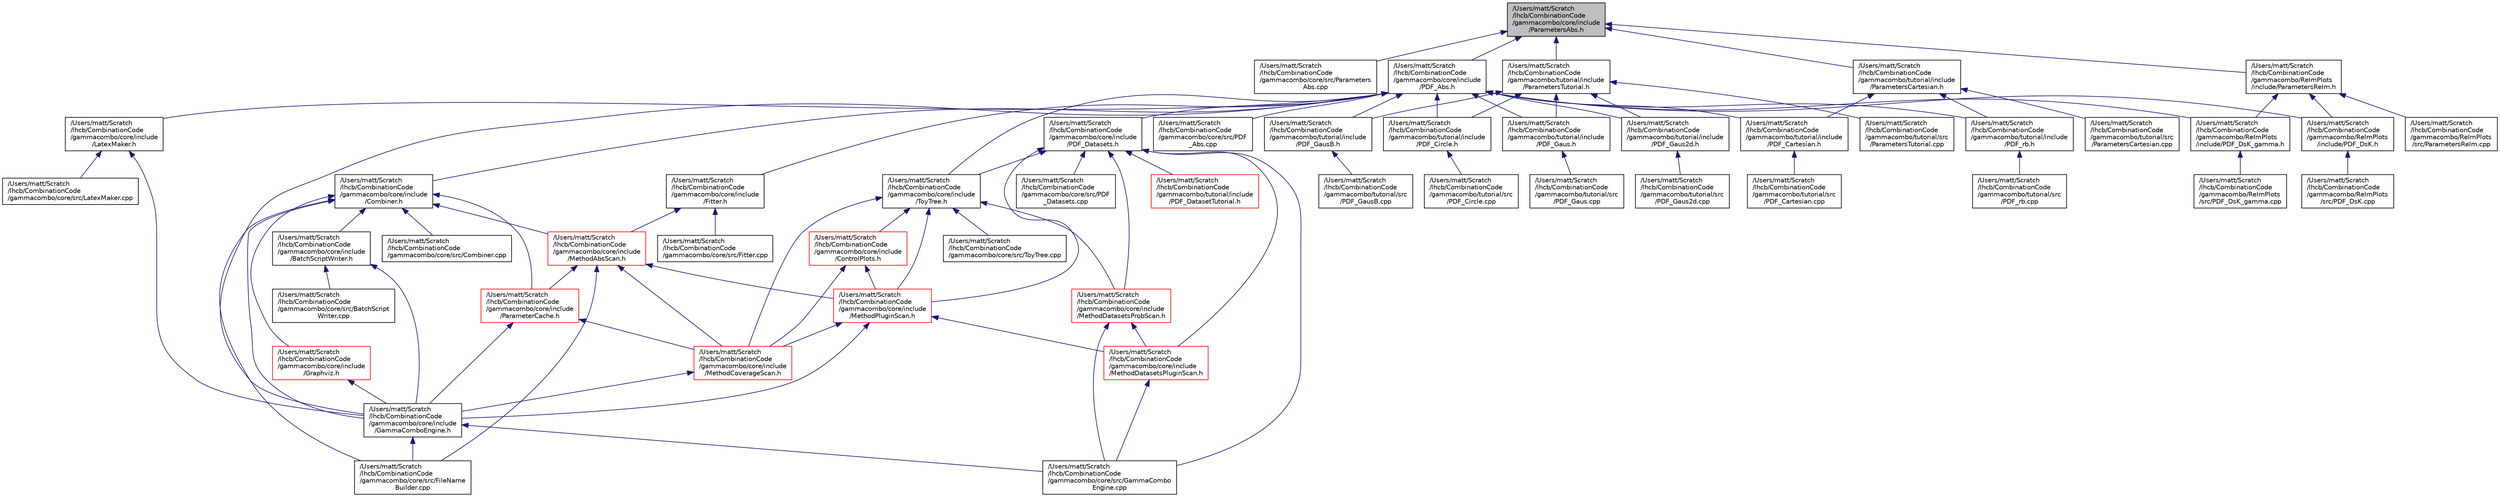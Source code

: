 digraph "/Users/matt/Scratch/lhcb/CombinationCode/gammacombo/core/include/ParametersAbs.h"
{
  edge [fontname="Helvetica",fontsize="10",labelfontname="Helvetica",labelfontsize="10"];
  node [fontname="Helvetica",fontsize="10",shape=record];
  Node39 [label="/Users/matt/Scratch\l/lhcb/CombinationCode\l/gammacombo/core/include\l/ParametersAbs.h",height=0.2,width=0.4,color="black", fillcolor="grey75", style="filled", fontcolor="black"];
  Node39 -> Node40 [dir="back",color="midnightblue",fontsize="10",style="solid",fontname="Helvetica"];
  Node40 [label="/Users/matt/Scratch\l/lhcb/CombinationCode\l/gammacombo/core/src/Parameters\lAbs.cpp",height=0.2,width=0.4,color="black", fillcolor="white", style="filled",URL="$_parameters_abs_8cpp.html"];
  Node39 -> Node41 [dir="back",color="midnightblue",fontsize="10",style="solid",fontname="Helvetica"];
  Node41 [label="/Users/matt/Scratch\l/lhcb/CombinationCode\l/gammacombo/core/include\l/PDF_Abs.h",height=0.2,width=0.4,color="black", fillcolor="white", style="filled",URL="$_p_d_f___abs_8h.html"];
  Node41 -> Node42 [dir="back",color="midnightblue",fontsize="10",style="solid",fontname="Helvetica"];
  Node42 [label="/Users/matt/Scratch\l/lhcb/CombinationCode\l/gammacombo/core/src/PDF\l_Abs.cpp",height=0.2,width=0.4,color="black", fillcolor="white", style="filled",URL="$_p_d_f___abs_8cpp.html"];
  Node41 -> Node43 [dir="back",color="midnightblue",fontsize="10",style="solid",fontname="Helvetica"];
  Node43 [label="/Users/matt/Scratch\l/lhcb/CombinationCode\l/gammacombo/core/include\l/Combiner.h",height=0.2,width=0.4,color="black", fillcolor="white", style="filled",URL="$_combiner_8h.html"];
  Node43 -> Node44 [dir="back",color="midnightblue",fontsize="10",style="solid",fontname="Helvetica"];
  Node44 [label="/Users/matt/Scratch\l/lhcb/CombinationCode\l/gammacombo/core/src/Combiner.cpp",height=0.2,width=0.4,color="black", fillcolor="white", style="filled",URL="$_combiner_8cpp.html"];
  Node43 -> Node45 [dir="back",color="midnightblue",fontsize="10",style="solid",fontname="Helvetica"];
  Node45 [label="/Users/matt/Scratch\l/lhcb/CombinationCode\l/gammacombo/core/src/FileName\lBuilder.cpp",height=0.2,width=0.4,color="black", fillcolor="white", style="filled",URL="$_file_name_builder_8cpp.html"];
  Node43 -> Node46 [dir="back",color="midnightblue",fontsize="10",style="solid",fontname="Helvetica"];
  Node46 [label="/Users/matt/Scratch\l/lhcb/CombinationCode\l/gammacombo/core/include\l/BatchScriptWriter.h",height=0.2,width=0.4,color="black", fillcolor="white", style="filled",URL="$_batch_script_writer_8h.html"];
  Node46 -> Node47 [dir="back",color="midnightblue",fontsize="10",style="solid",fontname="Helvetica"];
  Node47 [label="/Users/matt/Scratch\l/lhcb/CombinationCode\l/gammacombo/core/src/BatchScript\lWriter.cpp",height=0.2,width=0.4,color="black", fillcolor="white", style="filled",URL="$_batch_script_writer_8cpp.html"];
  Node46 -> Node48 [dir="back",color="midnightblue",fontsize="10",style="solid",fontname="Helvetica"];
  Node48 [label="/Users/matt/Scratch\l/lhcb/CombinationCode\l/gammacombo/core/include\l/GammaComboEngine.h",height=0.2,width=0.4,color="black", fillcolor="white", style="filled",URL="$_gamma_combo_engine_8h.html"];
  Node48 -> Node45 [dir="back",color="midnightblue",fontsize="10",style="solid",fontname="Helvetica"];
  Node48 -> Node49 [dir="back",color="midnightblue",fontsize="10",style="solid",fontname="Helvetica"];
  Node49 [label="/Users/matt/Scratch\l/lhcb/CombinationCode\l/gammacombo/core/src/GammaCombo\lEngine.cpp",height=0.2,width=0.4,color="black", fillcolor="white", style="filled",URL="$_gamma_combo_engine_8cpp.html"];
  Node43 -> Node50 [dir="back",color="midnightblue",fontsize="10",style="solid",fontname="Helvetica"];
  Node50 [label="/Users/matt/Scratch\l/lhcb/CombinationCode\l/gammacombo/core/include\l/MethodAbsScan.h",height=0.2,width=0.4,color="red", fillcolor="white", style="filled",URL="$_method_abs_scan_8h.html"];
  Node50 -> Node45 [dir="back",color="midnightblue",fontsize="10",style="solid",fontname="Helvetica"];
  Node50 -> Node56 [dir="back",color="midnightblue",fontsize="10",style="solid",fontname="Helvetica"];
  Node56 [label="/Users/matt/Scratch\l/lhcb/CombinationCode\l/gammacombo/core/include\l/MethodPluginScan.h",height=0.2,width=0.4,color="red", fillcolor="white", style="filled",URL="$_method_plugin_scan_8h.html"];
  Node56 -> Node48 [dir="back",color="midnightblue",fontsize="10",style="solid",fontname="Helvetica"];
  Node56 -> Node60 [dir="back",color="midnightblue",fontsize="10",style="solid",fontname="Helvetica"];
  Node60 [label="/Users/matt/Scratch\l/lhcb/CombinationCode\l/gammacombo/core/include\l/MethodCoverageScan.h",height=0.2,width=0.4,color="red", fillcolor="white", style="filled",URL="$_method_coverage_scan_8h.html"];
  Node60 -> Node48 [dir="back",color="midnightblue",fontsize="10",style="solid",fontname="Helvetica"];
  Node56 -> Node62 [dir="back",color="midnightblue",fontsize="10",style="solid",fontname="Helvetica"];
  Node62 [label="/Users/matt/Scratch\l/lhcb/CombinationCode\l/gammacombo/core/include\l/MethodDatasetsPluginScan.h",height=0.2,width=0.4,color="red", fillcolor="white", style="filled",URL="$_method_datasets_plugin_scan_8h.html"];
  Node62 -> Node49 [dir="back",color="midnightblue",fontsize="10",style="solid",fontname="Helvetica"];
  Node50 -> Node60 [dir="back",color="midnightblue",fontsize="10",style="solid",fontname="Helvetica"];
  Node50 -> Node80 [dir="back",color="midnightblue",fontsize="10",style="solid",fontname="Helvetica"];
  Node80 [label="/Users/matt/Scratch\l/lhcb/CombinationCode\l/gammacombo/core/include\l/ParameterCache.h",height=0.2,width=0.4,color="red", fillcolor="white", style="filled",URL="$_parameter_cache_8h.html"];
  Node80 -> Node60 [dir="back",color="midnightblue",fontsize="10",style="solid",fontname="Helvetica"];
  Node80 -> Node48 [dir="back",color="midnightblue",fontsize="10",style="solid",fontname="Helvetica"];
  Node43 -> Node48 [dir="back",color="midnightblue",fontsize="10",style="solid",fontname="Helvetica"];
  Node43 -> Node82 [dir="back",color="midnightblue",fontsize="10",style="solid",fontname="Helvetica"];
  Node82 [label="/Users/matt/Scratch\l/lhcb/CombinationCode\l/gammacombo/core/include\l/Graphviz.h",height=0.2,width=0.4,color="red", fillcolor="white", style="filled",URL="$_graphviz_8h.html"];
  Node82 -> Node48 [dir="back",color="midnightblue",fontsize="10",style="solid",fontname="Helvetica"];
  Node43 -> Node80 [dir="back",color="midnightblue",fontsize="10",style="solid",fontname="Helvetica"];
  Node41 -> Node84 [dir="back",color="midnightblue",fontsize="10",style="solid",fontname="Helvetica"];
  Node84 [label="/Users/matt/Scratch\l/lhcb/CombinationCode\l/gammacombo/core/include\l/Fitter.h",height=0.2,width=0.4,color="black", fillcolor="white", style="filled",URL="$_fitter_8h.html"];
  Node84 -> Node85 [dir="back",color="midnightblue",fontsize="10",style="solid",fontname="Helvetica"];
  Node85 [label="/Users/matt/Scratch\l/lhcb/CombinationCode\l/gammacombo/core/src/Fitter.cpp",height=0.2,width=0.4,color="black", fillcolor="white", style="filled",URL="$_fitter_8cpp.html"];
  Node84 -> Node50 [dir="back",color="midnightblue",fontsize="10",style="solid",fontname="Helvetica"];
  Node41 -> Node64 [dir="back",color="midnightblue",fontsize="10",style="solid",fontname="Helvetica"];
  Node64 [label="/Users/matt/Scratch\l/lhcb/CombinationCode\l/gammacombo/core/include\l/ToyTree.h",height=0.2,width=0.4,color="black", fillcolor="white", style="filled",URL="$_toy_tree_8h.html"];
  Node64 -> Node65 [dir="back",color="midnightblue",fontsize="10",style="solid",fontname="Helvetica"];
  Node65 [label="/Users/matt/Scratch\l/lhcb/CombinationCode\l/gammacombo/core/src/ToyTree.cpp",height=0.2,width=0.4,color="black", fillcolor="white", style="filled",URL="$_toy_tree_8cpp.html"];
  Node64 -> Node54 [dir="back",color="midnightblue",fontsize="10",style="solid",fontname="Helvetica"];
  Node54 [label="/Users/matt/Scratch\l/lhcb/CombinationCode\l/gammacombo/core/include\l/ControlPlots.h",height=0.2,width=0.4,color="red", fillcolor="white", style="filled",URL="$_control_plots_8h.html"];
  Node54 -> Node56 [dir="back",color="midnightblue",fontsize="10",style="solid",fontname="Helvetica"];
  Node54 -> Node60 [dir="back",color="midnightblue",fontsize="10",style="solid",fontname="Helvetica"];
  Node64 -> Node56 [dir="back",color="midnightblue",fontsize="10",style="solid",fontname="Helvetica"];
  Node64 -> Node60 [dir="back",color="midnightblue",fontsize="10",style="solid",fontname="Helvetica"];
  Node64 -> Node66 [dir="back",color="midnightblue",fontsize="10",style="solid",fontname="Helvetica"];
  Node66 [label="/Users/matt/Scratch\l/lhcb/CombinationCode\l/gammacombo/core/include\l/MethodDatasetsProbScan.h",height=0.2,width=0.4,color="red", fillcolor="white", style="filled",URL="$_method_datasets_prob_scan_8h.html"];
  Node66 -> Node49 [dir="back",color="midnightblue",fontsize="10",style="solid",fontname="Helvetica"];
  Node66 -> Node62 [dir="back",color="midnightblue",fontsize="10",style="solid",fontname="Helvetica"];
  Node41 -> Node86 [dir="back",color="midnightblue",fontsize="10",style="solid",fontname="Helvetica"];
  Node86 [label="/Users/matt/Scratch\l/lhcb/CombinationCode\l/gammacombo/core/include\l/PDF_Datasets.h",height=0.2,width=0.4,color="black", fillcolor="white", style="filled",URL="$_p_d_f___datasets_8h.html"];
  Node86 -> Node49 [dir="back",color="midnightblue",fontsize="10",style="solid",fontname="Helvetica"];
  Node86 -> Node87 [dir="back",color="midnightblue",fontsize="10",style="solid",fontname="Helvetica"];
  Node87 [label="/Users/matt/Scratch\l/lhcb/CombinationCode\l/gammacombo/core/src/PDF\l_Datasets.cpp",height=0.2,width=0.4,color="black", fillcolor="white", style="filled",URL="$_p_d_f___datasets_8cpp.html"];
  Node86 -> Node64 [dir="back",color="midnightblue",fontsize="10",style="solid",fontname="Helvetica"];
  Node86 -> Node56 [dir="back",color="midnightblue",fontsize="10",style="solid",fontname="Helvetica"];
  Node86 -> Node66 [dir="back",color="midnightblue",fontsize="10",style="solid",fontname="Helvetica"];
  Node86 -> Node62 [dir="back",color="midnightblue",fontsize="10",style="solid",fontname="Helvetica"];
  Node86 -> Node88 [dir="back",color="midnightblue",fontsize="10",style="solid",fontname="Helvetica"];
  Node88 [label="/Users/matt/Scratch\l/lhcb/CombinationCode\l/gammacombo/tutorial/include\l/PDF_DatasetTutorial.h",height=0.2,width=0.4,color="red", fillcolor="white", style="filled",URL="$_p_d_f___dataset_tutorial_8h.html"];
  Node41 -> Node48 [dir="back",color="midnightblue",fontsize="10",style="solid",fontname="Helvetica"];
  Node41 -> Node90 [dir="back",color="midnightblue",fontsize="10",style="solid",fontname="Helvetica"];
  Node90 [label="/Users/matt/Scratch\l/lhcb/CombinationCode\l/gammacombo/core/include\l/LatexMaker.h",height=0.2,width=0.4,color="black", fillcolor="white", style="filled",URL="$_latex_maker_8h.html"];
  Node90 -> Node91 [dir="back",color="midnightblue",fontsize="10",style="solid",fontname="Helvetica"];
  Node91 [label="/Users/matt/Scratch\l/lhcb/CombinationCode\l/gammacombo/core/src/LatexMaker.cpp",height=0.2,width=0.4,color="black", fillcolor="white", style="filled",URL="$_latex_maker_8cpp.html"];
  Node90 -> Node48 [dir="back",color="midnightblue",fontsize="10",style="solid",fontname="Helvetica"];
  Node41 -> Node92 [dir="back",color="midnightblue",fontsize="10",style="solid",fontname="Helvetica"];
  Node92 [label="/Users/matt/Scratch\l/lhcb/CombinationCode\l/gammacombo/tutorial/include\l/PDF_Cartesian.h",height=0.2,width=0.4,color="black", fillcolor="white", style="filled",URL="$_p_d_f___cartesian_8h.html"];
  Node92 -> Node93 [dir="back",color="midnightblue",fontsize="10",style="solid",fontname="Helvetica"];
  Node93 [label="/Users/matt/Scratch\l/lhcb/CombinationCode\l/gammacombo/tutorial/src\l/PDF_Cartesian.cpp",height=0.2,width=0.4,color="black", fillcolor="white", style="filled",URL="$_p_d_f___cartesian_8cpp.html"];
  Node41 -> Node94 [dir="back",color="midnightblue",fontsize="10",style="solid",fontname="Helvetica"];
  Node94 [label="/Users/matt/Scratch\l/lhcb/CombinationCode\l/gammacombo/tutorial/include\l/PDF_Circle.h",height=0.2,width=0.4,color="black", fillcolor="white", style="filled",URL="$_p_d_f___circle_8h.html"];
  Node94 -> Node95 [dir="back",color="midnightblue",fontsize="10",style="solid",fontname="Helvetica"];
  Node95 [label="/Users/matt/Scratch\l/lhcb/CombinationCode\l/gammacombo/tutorial/src\l/PDF_Circle.cpp",height=0.2,width=0.4,color="black", fillcolor="white", style="filled",URL="$_p_d_f___circle_8cpp.html"];
  Node41 -> Node96 [dir="back",color="midnightblue",fontsize="10",style="solid",fontname="Helvetica"];
  Node96 [label="/Users/matt/Scratch\l/lhcb/CombinationCode\l/gammacombo/tutorial/include\l/PDF_Gaus.h",height=0.2,width=0.4,color="black", fillcolor="white", style="filled",URL="$_p_d_f___gaus_8h.html"];
  Node96 -> Node97 [dir="back",color="midnightblue",fontsize="10",style="solid",fontname="Helvetica"];
  Node97 [label="/Users/matt/Scratch\l/lhcb/CombinationCode\l/gammacombo/tutorial/src\l/PDF_Gaus.cpp",height=0.2,width=0.4,color="black", fillcolor="white", style="filled",URL="$_p_d_f___gaus_8cpp.html"];
  Node41 -> Node98 [dir="back",color="midnightblue",fontsize="10",style="solid",fontname="Helvetica"];
  Node98 [label="/Users/matt/Scratch\l/lhcb/CombinationCode\l/gammacombo/tutorial/include\l/PDF_Gaus2d.h",height=0.2,width=0.4,color="black", fillcolor="white", style="filled",URL="$_p_d_f___gaus2d_8h.html"];
  Node98 -> Node99 [dir="back",color="midnightblue",fontsize="10",style="solid",fontname="Helvetica"];
  Node99 [label="/Users/matt/Scratch\l/lhcb/CombinationCode\l/gammacombo/tutorial/src\l/PDF_Gaus2d.cpp",height=0.2,width=0.4,color="black", fillcolor="white", style="filled",URL="$_p_d_f___gaus2d_8cpp.html"];
  Node41 -> Node100 [dir="back",color="midnightblue",fontsize="10",style="solid",fontname="Helvetica"];
  Node100 [label="/Users/matt/Scratch\l/lhcb/CombinationCode\l/gammacombo/tutorial/include\l/PDF_GausB.h",height=0.2,width=0.4,color="black", fillcolor="white", style="filled",URL="$_p_d_f___gaus_b_8h.html"];
  Node100 -> Node101 [dir="back",color="midnightblue",fontsize="10",style="solid",fontname="Helvetica"];
  Node101 [label="/Users/matt/Scratch\l/lhcb/CombinationCode\l/gammacombo/tutorial/src\l/PDF_GausB.cpp",height=0.2,width=0.4,color="black", fillcolor="white", style="filled",URL="$_p_d_f___gaus_b_8cpp.html"];
  Node41 -> Node102 [dir="back",color="midnightblue",fontsize="10",style="solid",fontname="Helvetica"];
  Node102 [label="/Users/matt/Scratch\l/lhcb/CombinationCode\l/gammacombo/tutorial/include\l/PDF_rb.h",height=0.2,width=0.4,color="black", fillcolor="white", style="filled",URL="$_p_d_f__rb_8h.html"];
  Node102 -> Node103 [dir="back",color="midnightblue",fontsize="10",style="solid",fontname="Helvetica"];
  Node103 [label="/Users/matt/Scratch\l/lhcb/CombinationCode\l/gammacombo/tutorial/src\l/PDF_rb.cpp",height=0.2,width=0.4,color="black", fillcolor="white", style="filled",URL="$_p_d_f__rb_8cpp.html"];
  Node41 -> Node104 [dir="back",color="midnightblue",fontsize="10",style="solid",fontname="Helvetica"];
  Node104 [label="/Users/matt/Scratch\l/lhcb/CombinationCode\l/gammacombo/ReImPlots\l/include/PDF_DsK.h",height=0.2,width=0.4,color="black", fillcolor="white", style="filled",URL="$_p_d_f___ds_k_8h.html"];
  Node104 -> Node105 [dir="back",color="midnightblue",fontsize="10",style="solid",fontname="Helvetica"];
  Node105 [label="/Users/matt/Scratch\l/lhcb/CombinationCode\l/gammacombo/ReImPlots\l/src/PDF_DsK.cpp",height=0.2,width=0.4,color="black", fillcolor="white", style="filled",URL="$_p_d_f___ds_k_8cpp.html"];
  Node41 -> Node106 [dir="back",color="midnightblue",fontsize="10",style="solid",fontname="Helvetica"];
  Node106 [label="/Users/matt/Scratch\l/lhcb/CombinationCode\l/gammacombo/ReImPlots\l/include/PDF_DsK_gamma.h",height=0.2,width=0.4,color="black", fillcolor="white", style="filled",URL="$_p_d_f___ds_k__gamma_8h.html"];
  Node106 -> Node107 [dir="back",color="midnightblue",fontsize="10",style="solid",fontname="Helvetica"];
  Node107 [label="/Users/matt/Scratch\l/lhcb/CombinationCode\l/gammacombo/ReImPlots\l/src/PDF_DsK_gamma.cpp",height=0.2,width=0.4,color="black", fillcolor="white", style="filled",URL="$_p_d_f___ds_k__gamma_8cpp.html"];
  Node39 -> Node108 [dir="back",color="midnightblue",fontsize="10",style="solid",fontname="Helvetica"];
  Node108 [label="/Users/matt/Scratch\l/lhcb/CombinationCode\l/gammacombo/tutorial/include\l/ParametersCartesian.h",height=0.2,width=0.4,color="black", fillcolor="white", style="filled",URL="$_parameters_cartesian_8h.html"];
  Node108 -> Node92 [dir="back",color="midnightblue",fontsize="10",style="solid",fontname="Helvetica"];
  Node108 -> Node102 [dir="back",color="midnightblue",fontsize="10",style="solid",fontname="Helvetica"];
  Node108 -> Node109 [dir="back",color="midnightblue",fontsize="10",style="solid",fontname="Helvetica"];
  Node109 [label="/Users/matt/Scratch\l/lhcb/CombinationCode\l/gammacombo/tutorial/src\l/ParametersCartesian.cpp",height=0.2,width=0.4,color="black", fillcolor="white", style="filled",URL="$_parameters_cartesian_8cpp.html"];
  Node39 -> Node110 [dir="back",color="midnightblue",fontsize="10",style="solid",fontname="Helvetica"];
  Node110 [label="/Users/matt/Scratch\l/lhcb/CombinationCode\l/gammacombo/tutorial/include\l/ParametersTutorial.h",height=0.2,width=0.4,color="black", fillcolor="white", style="filled",URL="$_parameters_tutorial_8h.html"];
  Node110 -> Node94 [dir="back",color="midnightblue",fontsize="10",style="solid",fontname="Helvetica"];
  Node110 -> Node96 [dir="back",color="midnightblue",fontsize="10",style="solid",fontname="Helvetica"];
  Node110 -> Node98 [dir="back",color="midnightblue",fontsize="10",style="solid",fontname="Helvetica"];
  Node110 -> Node100 [dir="back",color="midnightblue",fontsize="10",style="solid",fontname="Helvetica"];
  Node110 -> Node111 [dir="back",color="midnightblue",fontsize="10",style="solid",fontname="Helvetica"];
  Node111 [label="/Users/matt/Scratch\l/lhcb/CombinationCode\l/gammacombo/tutorial/src\l/ParametersTutorial.cpp",height=0.2,width=0.4,color="black", fillcolor="white", style="filled",URL="$_parameters_tutorial_8cpp.html"];
  Node39 -> Node112 [dir="back",color="midnightblue",fontsize="10",style="solid",fontname="Helvetica"];
  Node112 [label="/Users/matt/Scratch\l/lhcb/CombinationCode\l/gammacombo/ReImPlots\l/include/ParametersReIm.h",height=0.2,width=0.4,color="black", fillcolor="white", style="filled",URL="$_parameters_re_im_8h.html"];
  Node112 -> Node104 [dir="back",color="midnightblue",fontsize="10",style="solid",fontname="Helvetica"];
  Node112 -> Node106 [dir="back",color="midnightblue",fontsize="10",style="solid",fontname="Helvetica"];
  Node112 -> Node113 [dir="back",color="midnightblue",fontsize="10",style="solid",fontname="Helvetica"];
  Node113 [label="/Users/matt/Scratch\l/lhcb/CombinationCode\l/gammacombo/ReImPlots\l/src/ParametersReIm.cpp",height=0.2,width=0.4,color="black", fillcolor="white", style="filled",URL="$_parameters_re_im_8cpp.html"];
}
